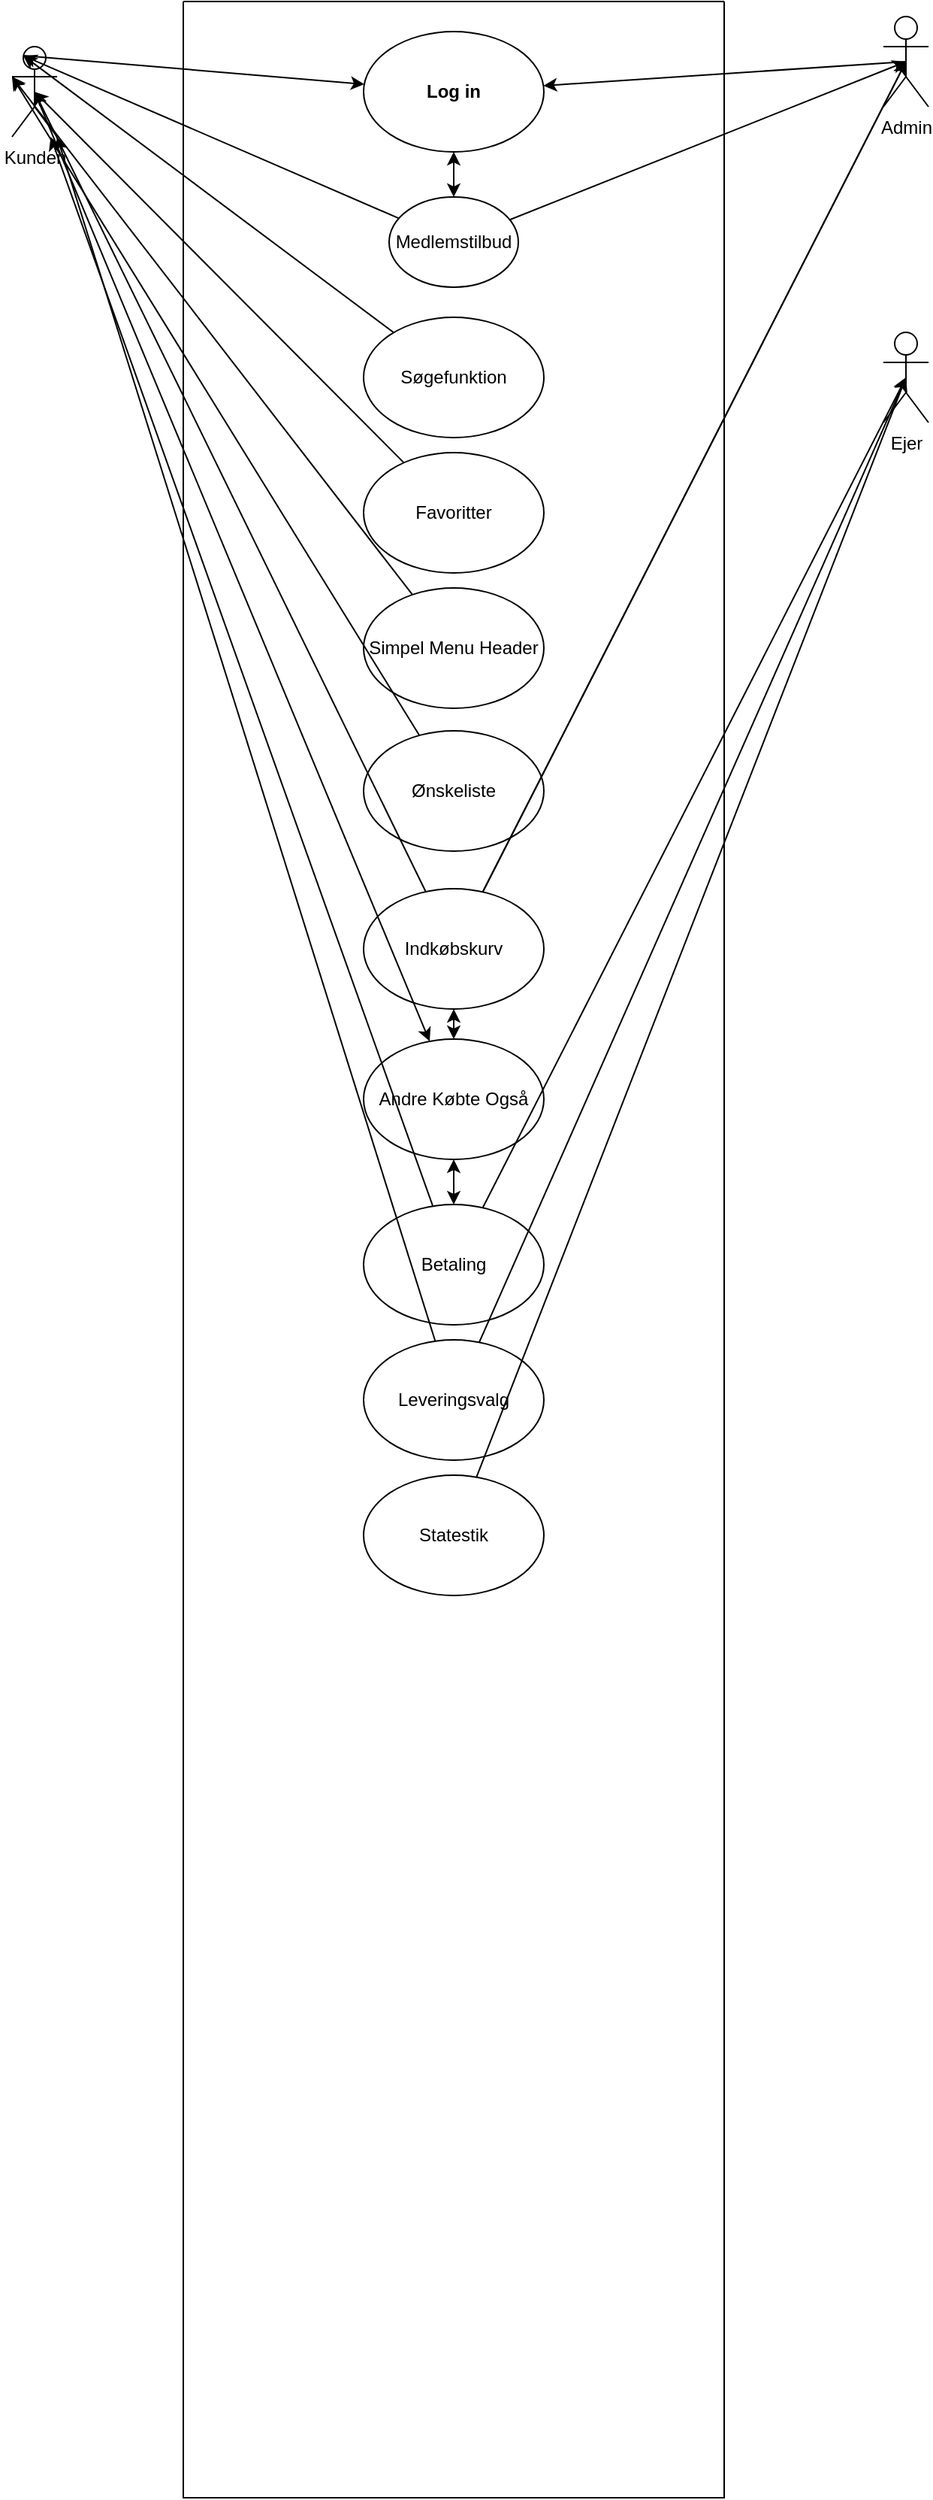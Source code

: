 <mxfile version="20.3.0" type="device"><diagram id="GKLjTQ_6FvD5OFclTtPa" name="Side-1"><mxGraphModel dx="1298" dy="611" grid="1" gridSize="10" guides="1" tooltips="1" connect="1" arrows="1" fold="1" page="1" pageScale="1" pageWidth="827" pageHeight="1169" math="0" shadow="0"><root><mxCell id="0"/><mxCell id="1" parent="0"/><mxCell id="TJh-_5G7McajObZVimnb-2" value="" style="swimlane;startSize=0;" vertex="1" parent="1"><mxGeometry x="234" y="60" width="360" height="1660" as="geometry"/></mxCell><mxCell id="TJh-_5G7McajObZVimnb-6" value="Log in" style="ellipse;whiteSpace=wrap;html=1;fontStyle=1" vertex="1" parent="TJh-_5G7McajObZVimnb-2"><mxGeometry x="120" y="20" width="120" height="80" as="geometry"/></mxCell><mxCell id="TJh-_5G7McajObZVimnb-8" value="Søgefunktion" style="ellipse;whiteSpace=wrap;html=1;" vertex="1" parent="TJh-_5G7McajObZVimnb-2"><mxGeometry x="120" y="210" width="120" height="80" as="geometry"/></mxCell><mxCell id="TJh-_5G7McajObZVimnb-18" value="Indkøbskurv" style="ellipse;whiteSpace=wrap;html=1;" vertex="1" parent="TJh-_5G7McajObZVimnb-2"><mxGeometry x="120" y="590" width="120" height="80" as="geometry"/></mxCell><mxCell id="TJh-_5G7McajObZVimnb-19" value="Betaling" style="ellipse;whiteSpace=wrap;html=1;" vertex="1" parent="TJh-_5G7McajObZVimnb-2"><mxGeometry x="120" y="800" width="120" height="80" as="geometry"/></mxCell><mxCell id="TJh-_5G7McajObZVimnb-20" value="Statestik" style="ellipse;whiteSpace=wrap;html=1;" vertex="1" parent="TJh-_5G7McajObZVimnb-2"><mxGeometry x="120" y="980" width="120" height="80" as="geometry"/></mxCell><mxCell id="TJh-_5G7McajObZVimnb-26" value="Medlemstilbud" style="ellipse;whiteSpace=wrap;html=1;" vertex="1" parent="TJh-_5G7McajObZVimnb-2"><mxGeometry x="137" y="130" width="86" height="60" as="geometry"/></mxCell><mxCell id="TJh-_5G7McajObZVimnb-30" value="" style="endArrow=classic;startArrow=classic;html=1;rounded=0;entryX=0.5;entryY=1;entryDx=0;entryDy=0;exitX=0.5;exitY=0;exitDx=0;exitDy=0;" edge="1" parent="TJh-_5G7McajObZVimnb-2" source="TJh-_5G7McajObZVimnb-26" target="TJh-_5G7McajObZVimnb-6"><mxGeometry width="50" height="50" relative="1" as="geometry"><mxPoint x="140" y="220" as="sourcePoint"/><mxPoint x="190" y="170" as="targetPoint"/></mxGeometry></mxCell><mxCell id="TJh-_5G7McajObZVimnb-31" value="Andre Købte Også" style="ellipse;whiteSpace=wrap;html=1;" vertex="1" parent="TJh-_5G7McajObZVimnb-2"><mxGeometry x="120" y="690" width="120" height="80" as="geometry"/></mxCell><mxCell id="TJh-_5G7McajObZVimnb-32" value="" style="endArrow=classic;startArrow=classic;html=1;rounded=0;exitX=0.5;exitY=0;exitDx=0;exitDy=0;entryX=0.5;entryY=1;entryDx=0;entryDy=0;" edge="1" parent="TJh-_5G7McajObZVimnb-2" source="TJh-_5G7McajObZVimnb-31" target="TJh-_5G7McajObZVimnb-18"><mxGeometry width="50" height="50" relative="1" as="geometry"><mxPoint x="160" y="420" as="sourcePoint"/><mxPoint x="210" y="370" as="targetPoint"/></mxGeometry></mxCell><mxCell id="TJh-_5G7McajObZVimnb-33" value="" style="endArrow=classic;startArrow=classic;html=1;rounded=0;exitX=0.5;exitY=0;exitDx=0;exitDy=0;entryX=0.5;entryY=1;entryDx=0;entryDy=0;" edge="1" parent="TJh-_5G7McajObZVimnb-2" source="TJh-_5G7McajObZVimnb-19" target="TJh-_5G7McajObZVimnb-31"><mxGeometry width="50" height="50" relative="1" as="geometry"><mxPoint x="146" y="490" as="sourcePoint"/><mxPoint x="196" y="440" as="targetPoint"/></mxGeometry></mxCell><mxCell id="TJh-_5G7McajObZVimnb-34" value="Simpel Menu Header" style="ellipse;whiteSpace=wrap;html=1;" vertex="1" parent="TJh-_5G7McajObZVimnb-2"><mxGeometry x="120" y="390" width="120" height="80" as="geometry"/></mxCell><mxCell id="TJh-_5G7McajObZVimnb-35" value="Ønskeliste&lt;br&gt;" style="ellipse;whiteSpace=wrap;html=1;" vertex="1" parent="TJh-_5G7McajObZVimnb-2"><mxGeometry x="120" y="485" width="120" height="80" as="geometry"/></mxCell><mxCell id="TJh-_5G7McajObZVimnb-36" value="Favoritter" style="ellipse;whiteSpace=wrap;html=1;" vertex="1" parent="TJh-_5G7McajObZVimnb-2"><mxGeometry x="120" y="300" width="120" height="80" as="geometry"/></mxCell><mxCell id="TJh-_5G7McajObZVimnb-37" value="Leveringsvalg" style="ellipse;whiteSpace=wrap;html=1;" vertex="1" parent="TJh-_5G7McajObZVimnb-2"><mxGeometry x="120" y="890" width="120" height="80" as="geometry"/></mxCell><mxCell id="TJh-_5G7McajObZVimnb-3" value="Kunden" style="shape=umlActor;verticalLabelPosition=bottom;verticalAlign=top;html=1;outlineConnect=0;" vertex="1" parent="1"><mxGeometry x="120" y="90" width="30" height="60" as="geometry"/></mxCell><mxCell id="TJh-_5G7McajObZVimnb-4" value="Admin" style="shape=umlActor;verticalLabelPosition=bottom;verticalAlign=top;html=1;outlineConnect=0;" vertex="1" parent="1"><mxGeometry x="700" y="70" width="30" height="60" as="geometry"/></mxCell><mxCell id="TJh-_5G7McajObZVimnb-5" value="Ejer" style="shape=umlActor;verticalLabelPosition=bottom;verticalAlign=top;html=1;outlineConnect=0;" vertex="1" parent="1"><mxGeometry x="700" y="280" width="30" height="60" as="geometry"/></mxCell><mxCell id="TJh-_5G7McajObZVimnb-38" value="" style="endArrow=classic;html=1;rounded=0;entryX=0.5;entryY=0.5;entryDx=0;entryDy=0;entryPerimeter=0;" edge="1" parent="1" source="TJh-_5G7McajObZVimnb-20" target="TJh-_5G7McajObZVimnb-5"><mxGeometry width="50" height="50" relative="1" as="geometry"><mxPoint x="550" y="440" as="sourcePoint"/><mxPoint x="600" y="390" as="targetPoint"/></mxGeometry></mxCell><mxCell id="TJh-_5G7McajObZVimnb-39" value="" style="endArrow=classic;html=1;rounded=0;entryX=0.5;entryY=0.5;entryDx=0;entryDy=0;entryPerimeter=0;" edge="1" parent="1" source="TJh-_5G7McajObZVimnb-19" target="TJh-_5G7McajObZVimnb-5"><mxGeometry width="50" height="50" relative="1" as="geometry"><mxPoint x="550" y="620" as="sourcePoint"/><mxPoint x="600" y="570" as="targetPoint"/></mxGeometry></mxCell><mxCell id="TJh-_5G7McajObZVimnb-41" value="" style="endArrow=classic;html=1;rounded=0;entryX=0.5;entryY=0.5;entryDx=0;entryDy=0;entryPerimeter=0;" edge="1" parent="1" source="TJh-_5G7McajObZVimnb-37" target="TJh-_5G7McajObZVimnb-5"><mxGeometry width="50" height="50" relative="1" as="geometry"><mxPoint x="550" y="620" as="sourcePoint"/><mxPoint x="600" y="570" as="targetPoint"/></mxGeometry></mxCell><mxCell id="TJh-_5G7McajObZVimnb-42" value="" style="endArrow=classic;html=1;rounded=0;entryX=0.5;entryY=0.5;entryDx=0;entryDy=0;entryPerimeter=0;" edge="1" parent="1" source="TJh-_5G7McajObZVimnb-18" target="TJh-_5G7McajObZVimnb-3"><mxGeometry width="50" height="50" relative="1" as="geometry"><mxPoint x="550" y="440" as="sourcePoint"/><mxPoint x="600" y="390" as="targetPoint"/></mxGeometry></mxCell><mxCell id="TJh-_5G7McajObZVimnb-43" value="" style="endArrow=classic;startArrow=classic;html=1;rounded=0;entryX=0.5;entryY=0.5;entryDx=0;entryDy=0;entryPerimeter=0;" edge="1" parent="1" source="TJh-_5G7McajObZVimnb-31" target="TJh-_5G7McajObZVimnb-3"><mxGeometry width="50" height="50" relative="1" as="geometry"><mxPoint x="550" y="440" as="sourcePoint"/><mxPoint x="600" y="390" as="targetPoint"/></mxGeometry></mxCell><mxCell id="TJh-_5G7McajObZVimnb-44" value="" style="endArrow=classic;html=1;rounded=0;" edge="1" parent="1" source="TJh-_5G7McajObZVimnb-19" target="TJh-_5G7McajObZVimnb-3"><mxGeometry width="50" height="50" relative="1" as="geometry"><mxPoint x="550" y="620" as="sourcePoint"/><mxPoint x="600" y="570" as="targetPoint"/></mxGeometry></mxCell><mxCell id="TJh-_5G7McajObZVimnb-45" value="" style="endArrow=classic;html=1;rounded=0;entryX=1;entryY=1;entryDx=0;entryDy=0;entryPerimeter=0;" edge="1" parent="1" source="TJh-_5G7McajObZVimnb-37" target="TJh-_5G7McajObZVimnb-3"><mxGeometry width="50" height="50" relative="1" as="geometry"><mxPoint x="550" y="620" as="sourcePoint"/><mxPoint x="600" y="570" as="targetPoint"/></mxGeometry></mxCell><mxCell id="TJh-_5G7McajObZVimnb-46" value="" style="endArrow=classic;html=1;rounded=0;entryX=0;entryY=0.333;entryDx=0;entryDy=0;entryPerimeter=0;" edge="1" parent="1" source="TJh-_5G7McajObZVimnb-35" target="TJh-_5G7McajObZVimnb-3"><mxGeometry width="50" height="50" relative="1" as="geometry"><mxPoint x="550" y="440" as="sourcePoint"/><mxPoint x="600" y="390" as="targetPoint"/></mxGeometry></mxCell><mxCell id="TJh-_5G7McajObZVimnb-47" value="" style="endArrow=classic;html=1;rounded=0;entryX=0;entryY=0.333;entryDx=0;entryDy=0;entryPerimeter=0;" edge="1" parent="1" source="TJh-_5G7McajObZVimnb-34" target="TJh-_5G7McajObZVimnb-3"><mxGeometry width="50" height="50" relative="1" as="geometry"><mxPoint x="550" y="440" as="sourcePoint"/><mxPoint x="600" y="390" as="targetPoint"/></mxGeometry></mxCell><mxCell id="TJh-_5G7McajObZVimnb-48" value="" style="endArrow=classic;html=1;rounded=0;entryX=0.5;entryY=0.5;entryDx=0;entryDy=0;entryPerimeter=0;" edge="1" parent="1" source="TJh-_5G7McajObZVimnb-36" target="TJh-_5G7McajObZVimnb-3"><mxGeometry width="50" height="50" relative="1" as="geometry"><mxPoint x="550" y="440" as="sourcePoint"/><mxPoint x="600" y="390" as="targetPoint"/></mxGeometry></mxCell><mxCell id="TJh-_5G7McajObZVimnb-49" value="" style="endArrow=classic;html=1;rounded=0;entryX=0.25;entryY=0.1;entryDx=0;entryDy=0;entryPerimeter=0;" edge="1" parent="1" source="TJh-_5G7McajObZVimnb-8" target="TJh-_5G7McajObZVimnb-3"><mxGeometry width="50" height="50" relative="1" as="geometry"><mxPoint x="550" y="440" as="sourcePoint"/><mxPoint x="600" y="390" as="targetPoint"/></mxGeometry></mxCell><mxCell id="TJh-_5G7McajObZVimnb-50" value="" style="endArrow=classic;html=1;rounded=0;entryX=0.25;entryY=0.1;entryDx=0;entryDy=0;entryPerimeter=0;" edge="1" parent="1" source="TJh-_5G7McajObZVimnb-26" target="TJh-_5G7McajObZVimnb-3"><mxGeometry width="50" height="50" relative="1" as="geometry"><mxPoint x="550" y="440" as="sourcePoint"/><mxPoint x="600" y="390" as="targetPoint"/></mxGeometry></mxCell><mxCell id="TJh-_5G7McajObZVimnb-51" value="" style="endArrow=classic;html=1;rounded=0;entryX=0.5;entryY=0.5;entryDx=0;entryDy=0;entryPerimeter=0;" edge="1" parent="1" source="TJh-_5G7McajObZVimnb-26" target="TJh-_5G7McajObZVimnb-4"><mxGeometry width="50" height="50" relative="1" as="geometry"><mxPoint x="550" y="440" as="sourcePoint"/><mxPoint x="600" y="390" as="targetPoint"/></mxGeometry></mxCell><mxCell id="TJh-_5G7McajObZVimnb-52" value="" style="endArrow=classic;html=1;rounded=0;exitX=0.25;exitY=0.1;exitDx=0;exitDy=0;exitPerimeter=0;" edge="1" parent="1" source="TJh-_5G7McajObZVimnb-3" target="TJh-_5G7McajObZVimnb-6"><mxGeometry width="50" height="50" relative="1" as="geometry"><mxPoint x="550" y="440" as="sourcePoint"/><mxPoint x="600" y="390" as="targetPoint"/></mxGeometry></mxCell><mxCell id="TJh-_5G7McajObZVimnb-53" value="" style="endArrow=classic;html=1;rounded=0;entryX=0.5;entryY=0.5;entryDx=0;entryDy=0;entryPerimeter=0;" edge="1" parent="1" source="TJh-_5G7McajObZVimnb-18" target="TJh-_5G7McajObZVimnb-4"><mxGeometry width="50" height="50" relative="1" as="geometry"><mxPoint x="550" y="440" as="sourcePoint"/><mxPoint x="600" y="390" as="targetPoint"/></mxGeometry></mxCell><mxCell id="TJh-_5G7McajObZVimnb-54" value="" style="endArrow=classic;html=1;rounded=0;entryX=0.5;entryY=0.5;entryDx=0;entryDy=0;entryPerimeter=0;" edge="1" parent="1" source="TJh-_5G7McajObZVimnb-18" target="TJh-_5G7McajObZVimnb-4"><mxGeometry width="50" height="50" relative="1" as="geometry"><mxPoint x="550" y="440" as="sourcePoint"/><mxPoint x="600" y="390" as="targetPoint"/></mxGeometry></mxCell><mxCell id="TJh-_5G7McajObZVimnb-55" value="" style="endArrow=classic;html=1;rounded=0;exitX=0.5;exitY=0.5;exitDx=0;exitDy=0;exitPerimeter=0;" edge="1" parent="1" source="TJh-_5G7McajObZVimnb-4" target="TJh-_5G7McajObZVimnb-6"><mxGeometry width="50" height="50" relative="1" as="geometry"><mxPoint x="550" y="440" as="sourcePoint"/><mxPoint x="600" y="390" as="targetPoint"/></mxGeometry></mxCell></root></mxGraphModel></diagram></mxfile>